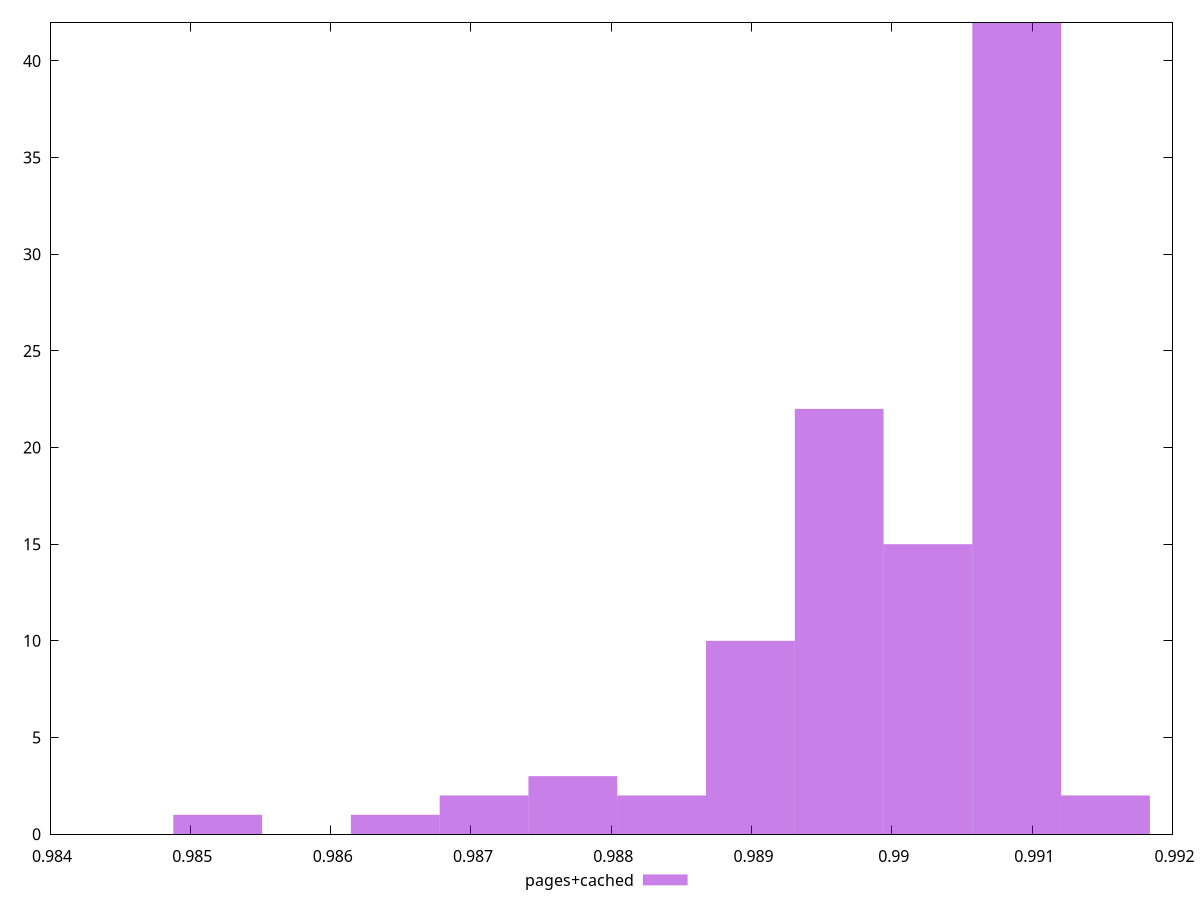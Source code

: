$_pagesCached <<EOF
0.9896244763594233 22
0.9877262196912147 3
0.9908899808048957 42
0.9902572285821595 15
0.9889917241366871 10
0.9870934674684785 2
0.9851952108002698 1
0.9883589719139508 2
0.9915227330276319 2
0.9864607152457423 1
EOF
set key outside below
set terminal pngcairo
set output "report_00005_2020-11-02T22-26-11.212Z/bootup-time/pages+cached//hist.png"
set yrange [0:42]
set boxwidth 0.0006327522227362041
set style fill transparent solid 0.5 noborder
plot $_pagesCached title "pages+cached" with boxes ,